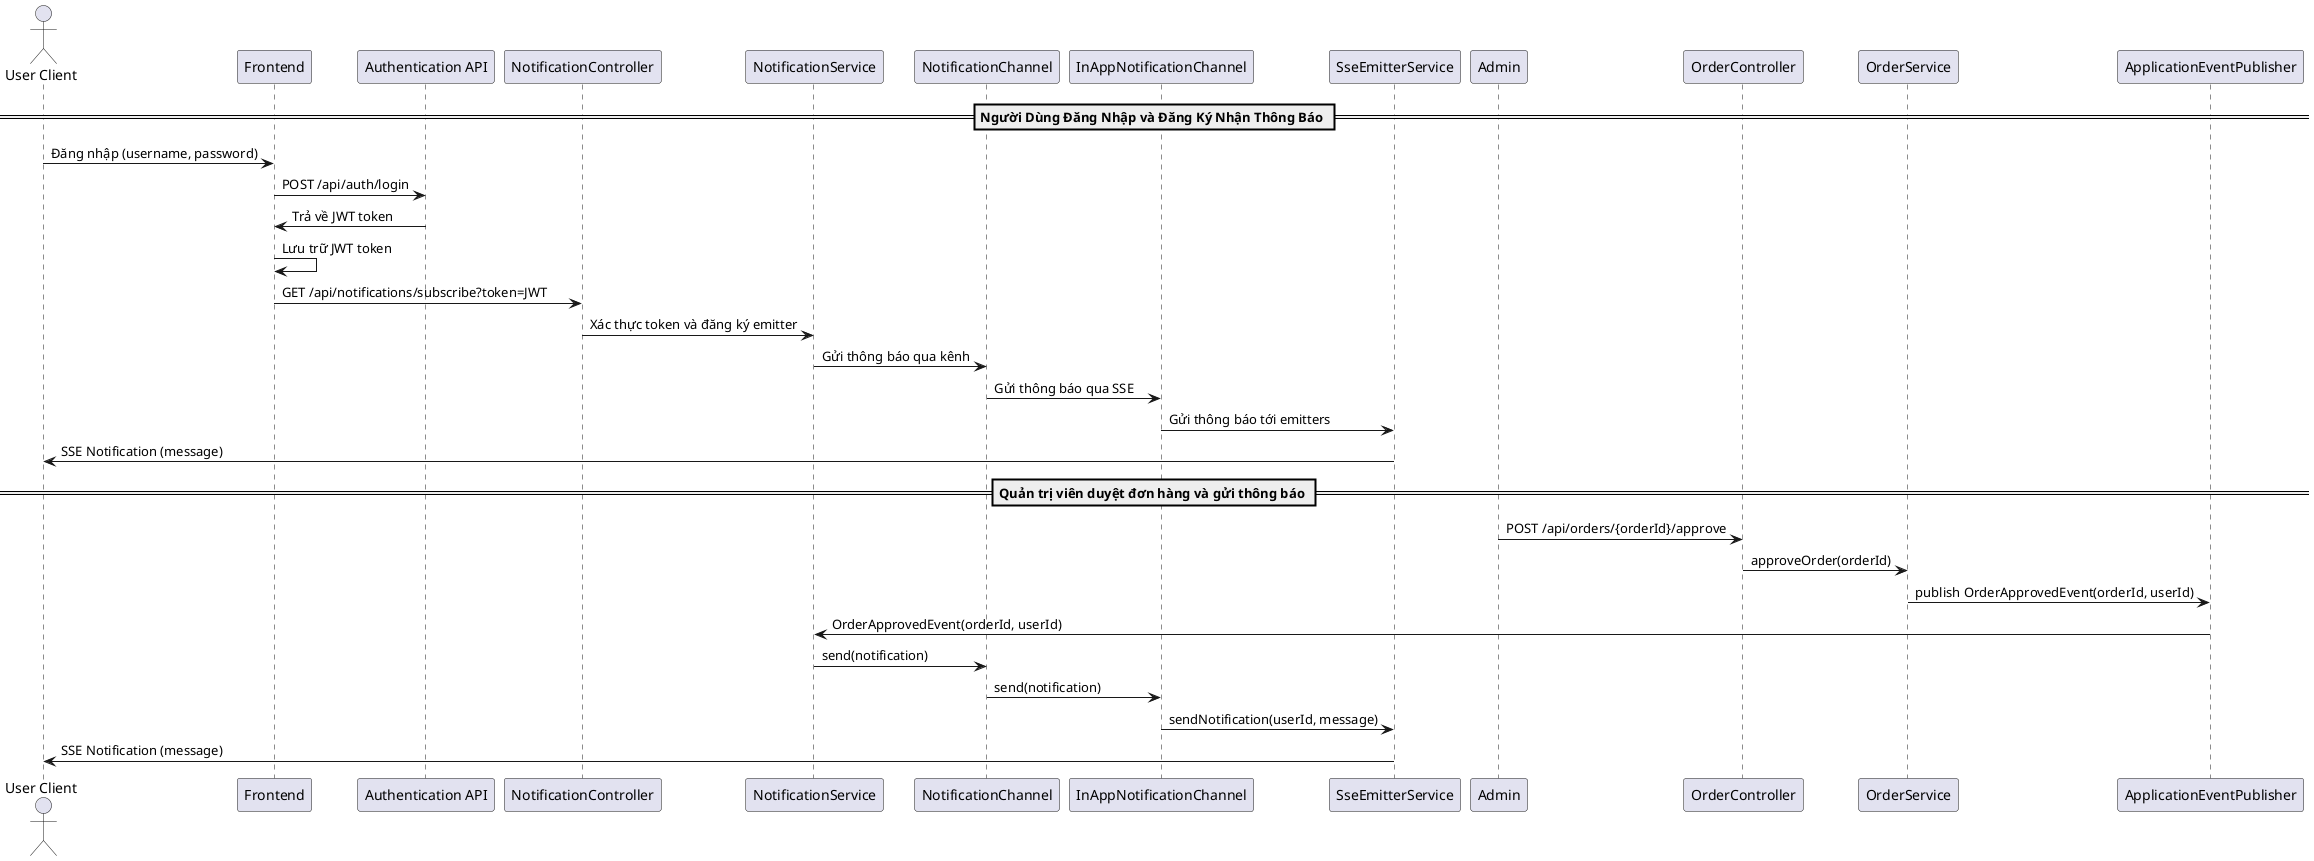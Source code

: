 @startuml
actor "User Client" as User
participant "Frontend" as FE
participant "Authentication API" as AuthAPI
participant "NotificationController" as NC
participant "NotificationService" as NS
participant "NotificationChannel" as Channel
participant "InAppNotificationChannel" as InApp
participant "SseEmitterService" as SES

== Người Dùng Đăng Nhập và Đăng Ký Nhận Thông Báo ==

User -> FE: Đăng nhập (username, password)
FE -> AuthAPI: POST /api/auth/login
AuthAPI -> FE: Trả về JWT token
FE -> FE: Lưu trữ JWT token
FE -> NC: GET /api/notifications/subscribe?token=JWT
NC -> NS: Xác thực token và đăng ký emitter
NS -> Channel: Gửi thông báo qua kênh
Channel -> InApp: Gửi thông báo qua SSE
InApp -> SES: Gửi thông báo tới emitters
SES -> User: SSE Notification (message)

== Quản trị viên duyệt đơn hàng và gửi thông báo ==

Admin -> OrderController: POST /api/orders/{orderId}/approve
OrderController -> OrderService: approveOrder(orderId)
OrderService -> ApplicationEventPublisher: publish OrderApprovedEvent(orderId, userId)
ApplicationEventPublisher -> NS: OrderApprovedEvent(orderId, userId)
NS -> Channel: send(notification)
Channel -> InApp: send(notification)
InApp -> SES: sendNotification(userId, message)
SES -> User: SSE Notification (message)

@enduml
